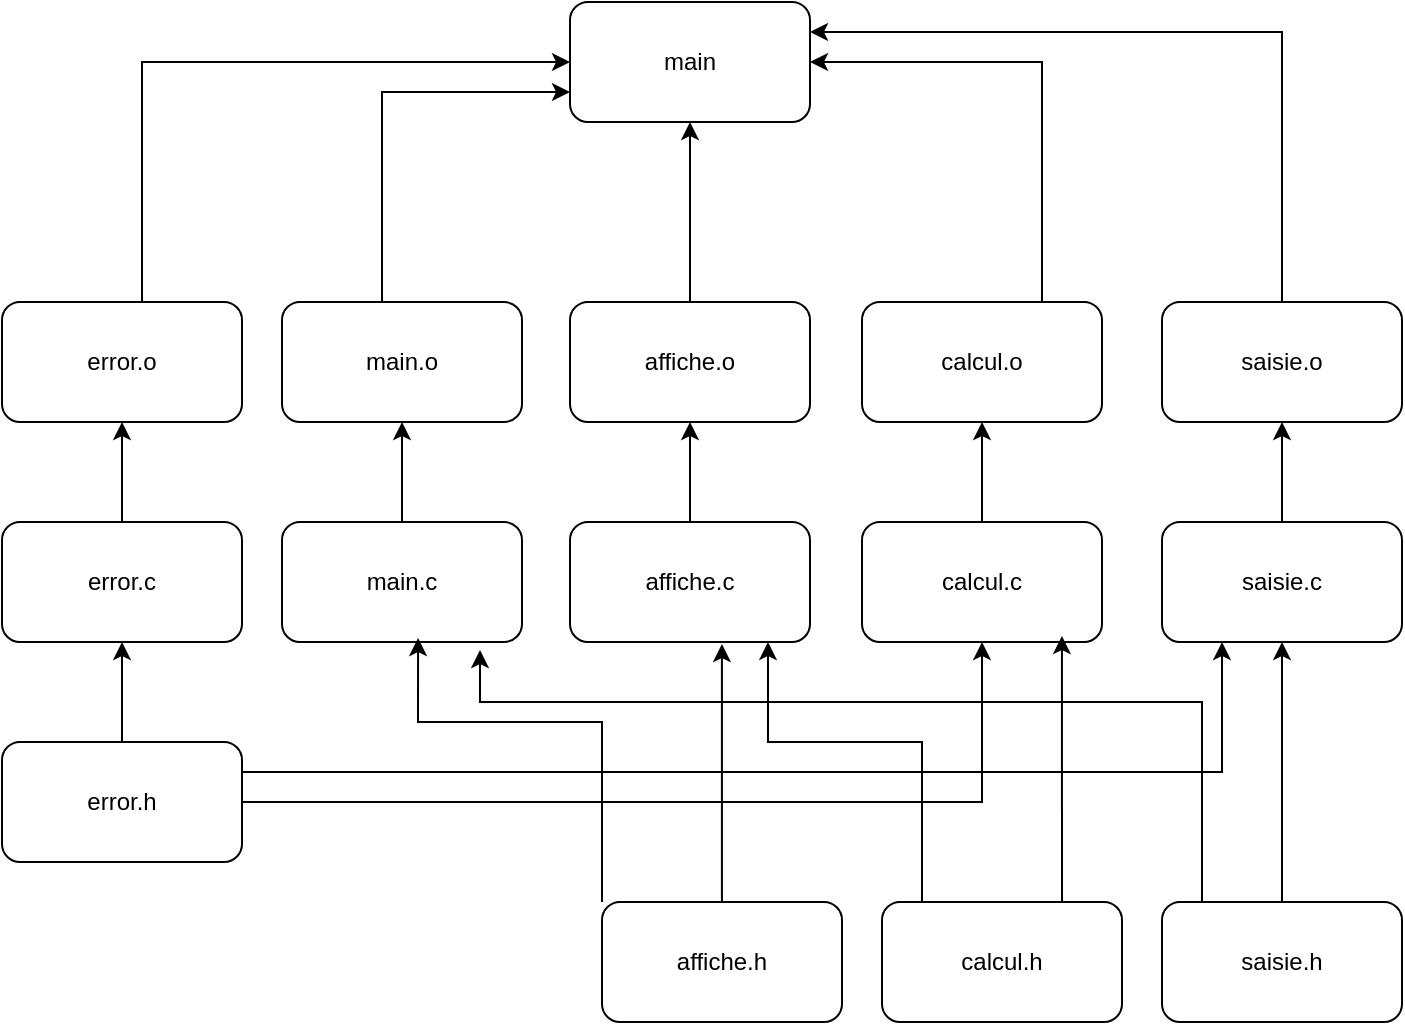 <mxfile version="24.8.1">
  <diagram name="Page-1" id="OvpAMXKQL2L0T2qrA__i">
    <mxGraphModel dx="1400" dy="776" grid="1" gridSize="10" guides="1" tooltips="1" connect="1" arrows="1" fold="1" page="1" pageScale="1" pageWidth="827" pageHeight="1169" math="0" shadow="0">
      <root>
        <mxCell id="0" />
        <mxCell id="1" parent="0" />
        <mxCell id="uzc9sxKopWnoCpD7zDjD-1" value="main" style="rounded=1;whiteSpace=wrap;html=1;" vertex="1" parent="1">
          <mxGeometry x="354" y="420" width="120" height="60" as="geometry" />
        </mxCell>
        <mxCell id="uzc9sxKopWnoCpD7zDjD-8" style="edgeStyle=orthogonalEdgeStyle;rounded=0;orthogonalLoop=1;jettySize=auto;html=1;entryX=0;entryY=0.75;entryDx=0;entryDy=0;" edge="1" parent="1" source="uzc9sxKopWnoCpD7zDjD-2" target="uzc9sxKopWnoCpD7zDjD-1">
          <mxGeometry relative="1" as="geometry">
            <Array as="points">
              <mxPoint x="260" y="465" />
            </Array>
          </mxGeometry>
        </mxCell>
        <mxCell id="uzc9sxKopWnoCpD7zDjD-2" value="main.o" style="rounded=1;whiteSpace=wrap;html=1;" vertex="1" parent="1">
          <mxGeometry x="210" y="570" width="120" height="60" as="geometry" />
        </mxCell>
        <mxCell id="uzc9sxKopWnoCpD7zDjD-9" style="edgeStyle=orthogonalEdgeStyle;rounded=0;orthogonalLoop=1;jettySize=auto;html=1;entryX=0.5;entryY=1;entryDx=0;entryDy=0;" edge="1" parent="1" source="uzc9sxKopWnoCpD7zDjD-3" target="uzc9sxKopWnoCpD7zDjD-1">
          <mxGeometry relative="1" as="geometry" />
        </mxCell>
        <mxCell id="uzc9sxKopWnoCpD7zDjD-3" value="affiche&lt;span style=&quot;background-color: initial;&quot;&gt;.o&lt;/span&gt;" style="rounded=1;whiteSpace=wrap;html=1;" vertex="1" parent="1">
          <mxGeometry x="354" y="570" width="120" height="60" as="geometry" />
        </mxCell>
        <mxCell id="uzc9sxKopWnoCpD7zDjD-10" style="edgeStyle=orthogonalEdgeStyle;rounded=0;orthogonalLoop=1;jettySize=auto;html=1;entryX=1;entryY=0.5;entryDx=0;entryDy=0;" edge="1" parent="1" source="uzc9sxKopWnoCpD7zDjD-4" target="uzc9sxKopWnoCpD7zDjD-1">
          <mxGeometry relative="1" as="geometry">
            <Array as="points">
              <mxPoint x="590" y="450" />
            </Array>
          </mxGeometry>
        </mxCell>
        <mxCell id="uzc9sxKopWnoCpD7zDjD-4" value="calcul.o" style="rounded=1;whiteSpace=wrap;html=1;" vertex="1" parent="1">
          <mxGeometry x="500" y="570" width="120" height="60" as="geometry" />
        </mxCell>
        <mxCell id="uzc9sxKopWnoCpD7zDjD-7" style="edgeStyle=orthogonalEdgeStyle;rounded=0;orthogonalLoop=1;jettySize=auto;html=1;entryX=0;entryY=0.5;entryDx=0;entryDy=0;" edge="1" parent="1" source="uzc9sxKopWnoCpD7zDjD-5" target="uzc9sxKopWnoCpD7zDjD-1">
          <mxGeometry relative="1" as="geometry">
            <Array as="points">
              <mxPoint x="140" y="450" />
            </Array>
          </mxGeometry>
        </mxCell>
        <mxCell id="uzc9sxKopWnoCpD7zDjD-5" value="error.o" style="rounded=1;whiteSpace=wrap;html=1;" vertex="1" parent="1">
          <mxGeometry x="70" y="570" width="120" height="60" as="geometry" />
        </mxCell>
        <mxCell id="uzc9sxKopWnoCpD7zDjD-11" style="edgeStyle=orthogonalEdgeStyle;rounded=0;orthogonalLoop=1;jettySize=auto;html=1;entryX=1;entryY=0.25;entryDx=0;entryDy=0;" edge="1" parent="1" source="uzc9sxKopWnoCpD7zDjD-6" target="uzc9sxKopWnoCpD7zDjD-1">
          <mxGeometry relative="1" as="geometry">
            <Array as="points">
              <mxPoint x="710" y="435" />
            </Array>
          </mxGeometry>
        </mxCell>
        <mxCell id="uzc9sxKopWnoCpD7zDjD-6" value="saisie.o" style="rounded=1;whiteSpace=wrap;html=1;" vertex="1" parent="1">
          <mxGeometry x="650" y="570" width="120" height="60" as="geometry" />
        </mxCell>
        <mxCell id="uzc9sxKopWnoCpD7zDjD-13" style="edgeStyle=orthogonalEdgeStyle;rounded=0;orthogonalLoop=1;jettySize=auto;html=1;entryX=0.5;entryY=1;entryDx=0;entryDy=0;" edge="1" parent="1" source="uzc9sxKopWnoCpD7zDjD-12" target="uzc9sxKopWnoCpD7zDjD-5">
          <mxGeometry relative="1" as="geometry" />
        </mxCell>
        <mxCell id="uzc9sxKopWnoCpD7zDjD-12" value="error.c" style="rounded=1;whiteSpace=wrap;html=1;" vertex="1" parent="1">
          <mxGeometry x="70" y="680" width="120" height="60" as="geometry" />
        </mxCell>
        <mxCell id="uzc9sxKopWnoCpD7zDjD-15" style="edgeStyle=orthogonalEdgeStyle;rounded=0;orthogonalLoop=1;jettySize=auto;html=1;entryX=0.5;entryY=1;entryDx=0;entryDy=0;" edge="1" parent="1" source="uzc9sxKopWnoCpD7zDjD-14" target="uzc9sxKopWnoCpD7zDjD-12">
          <mxGeometry relative="1" as="geometry" />
        </mxCell>
        <mxCell id="uzc9sxKopWnoCpD7zDjD-31" style="edgeStyle=orthogonalEdgeStyle;rounded=0;orthogonalLoop=1;jettySize=auto;html=1;entryX=0.5;entryY=1;entryDx=0;entryDy=0;" edge="1" parent="1" source="uzc9sxKopWnoCpD7zDjD-14" target="uzc9sxKopWnoCpD7zDjD-18">
          <mxGeometry relative="1" as="geometry" />
        </mxCell>
        <mxCell id="uzc9sxKopWnoCpD7zDjD-34" style="edgeStyle=orthogonalEdgeStyle;rounded=0;orthogonalLoop=1;jettySize=auto;html=1;exitX=1;exitY=0.25;exitDx=0;exitDy=0;entryX=0.25;entryY=1;entryDx=0;entryDy=0;" edge="1" parent="1" source="uzc9sxKopWnoCpD7zDjD-14" target="uzc9sxKopWnoCpD7zDjD-20">
          <mxGeometry relative="1" as="geometry" />
        </mxCell>
        <mxCell id="uzc9sxKopWnoCpD7zDjD-14" value="error.h" style="rounded=1;whiteSpace=wrap;html=1;" vertex="1" parent="1">
          <mxGeometry x="70" y="790" width="120" height="60" as="geometry" />
        </mxCell>
        <mxCell id="uzc9sxKopWnoCpD7zDjD-17" style="edgeStyle=orthogonalEdgeStyle;rounded=0;orthogonalLoop=1;jettySize=auto;html=1;entryX=0.5;entryY=1;entryDx=0;entryDy=0;" edge="1" parent="1" source="uzc9sxKopWnoCpD7zDjD-16" target="uzc9sxKopWnoCpD7zDjD-3">
          <mxGeometry relative="1" as="geometry" />
        </mxCell>
        <mxCell id="uzc9sxKopWnoCpD7zDjD-16" value="affiche&lt;span style=&quot;background-color: initial;&quot;&gt;.c&lt;/span&gt;" style="rounded=1;whiteSpace=wrap;html=1;" vertex="1" parent="1">
          <mxGeometry x="354" y="680" width="120" height="60" as="geometry" />
        </mxCell>
        <mxCell id="uzc9sxKopWnoCpD7zDjD-19" style="edgeStyle=orthogonalEdgeStyle;rounded=0;orthogonalLoop=1;jettySize=auto;html=1;entryX=0.5;entryY=1;entryDx=0;entryDy=0;" edge="1" parent="1" source="uzc9sxKopWnoCpD7zDjD-18" target="uzc9sxKopWnoCpD7zDjD-4">
          <mxGeometry relative="1" as="geometry" />
        </mxCell>
        <mxCell id="uzc9sxKopWnoCpD7zDjD-18" value="calcul&lt;span style=&quot;background-color: initial;&quot;&gt;.c&lt;/span&gt;" style="rounded=1;whiteSpace=wrap;html=1;" vertex="1" parent="1">
          <mxGeometry x="500" y="680" width="120" height="60" as="geometry" />
        </mxCell>
        <mxCell id="uzc9sxKopWnoCpD7zDjD-21" style="edgeStyle=orthogonalEdgeStyle;rounded=0;orthogonalLoop=1;jettySize=auto;html=1;entryX=0.5;entryY=1;entryDx=0;entryDy=0;" edge="1" parent="1" source="uzc9sxKopWnoCpD7zDjD-20" target="uzc9sxKopWnoCpD7zDjD-6">
          <mxGeometry relative="1" as="geometry" />
        </mxCell>
        <mxCell id="uzc9sxKopWnoCpD7zDjD-20" value="saisie&lt;span style=&quot;background-color: initial;&quot;&gt;.c&lt;/span&gt;" style="rounded=1;whiteSpace=wrap;html=1;" vertex="1" parent="1">
          <mxGeometry x="650" y="680" width="120" height="60" as="geometry" />
        </mxCell>
        <mxCell id="uzc9sxKopWnoCpD7zDjD-23" style="edgeStyle=orthogonalEdgeStyle;rounded=0;orthogonalLoop=1;jettySize=auto;html=1;entryX=0.5;entryY=1;entryDx=0;entryDy=0;" edge="1" parent="1" source="uzc9sxKopWnoCpD7zDjD-22" target="uzc9sxKopWnoCpD7zDjD-2">
          <mxGeometry relative="1" as="geometry" />
        </mxCell>
        <mxCell id="uzc9sxKopWnoCpD7zDjD-22" value="main&lt;span style=&quot;background-color: initial;&quot;&gt;.c&lt;/span&gt;" style="rounded=1;whiteSpace=wrap;html=1;" vertex="1" parent="1">
          <mxGeometry x="210" y="680" width="120" height="60" as="geometry" />
        </mxCell>
        <mxCell id="uzc9sxKopWnoCpD7zDjD-24" value="affiche.h" style="rounded=1;whiteSpace=wrap;html=1;" vertex="1" parent="1">
          <mxGeometry x="370" y="870" width="120" height="60" as="geometry" />
        </mxCell>
        <mxCell id="uzc9sxKopWnoCpD7zDjD-25" value="calcul&lt;span style=&quot;background-color: initial;&quot;&gt;.h&lt;/span&gt;" style="rounded=1;whiteSpace=wrap;html=1;" vertex="1" parent="1">
          <mxGeometry x="510" y="870" width="120" height="60" as="geometry" />
        </mxCell>
        <mxCell id="uzc9sxKopWnoCpD7zDjD-32" style="edgeStyle=orthogonalEdgeStyle;rounded=0;orthogonalLoop=1;jettySize=auto;html=1;" edge="1" parent="1" source="uzc9sxKopWnoCpD7zDjD-26" target="uzc9sxKopWnoCpD7zDjD-20">
          <mxGeometry relative="1" as="geometry" />
        </mxCell>
        <mxCell id="uzc9sxKopWnoCpD7zDjD-26" value="saisie&lt;span style=&quot;background-color: initial;&quot;&gt;.h&lt;/span&gt;" style="rounded=1;whiteSpace=wrap;html=1;" vertex="1" parent="1">
          <mxGeometry x="650" y="870" width="120" height="60" as="geometry" />
        </mxCell>
        <mxCell id="uzc9sxKopWnoCpD7zDjD-27" style="edgeStyle=orthogonalEdgeStyle;rounded=0;orthogonalLoop=1;jettySize=auto;html=1;entryX=0.633;entryY=1.017;entryDx=0;entryDy=0;entryPerimeter=0;" edge="1" parent="1" source="uzc9sxKopWnoCpD7zDjD-24" target="uzc9sxKopWnoCpD7zDjD-16">
          <mxGeometry relative="1" as="geometry" />
        </mxCell>
        <mxCell id="uzc9sxKopWnoCpD7zDjD-28" style="edgeStyle=orthogonalEdgeStyle;rounded=0;orthogonalLoop=1;jettySize=auto;html=1;entryX=0.825;entryY=1;entryDx=0;entryDy=0;entryPerimeter=0;" edge="1" parent="1" source="uzc9sxKopWnoCpD7zDjD-25" target="uzc9sxKopWnoCpD7zDjD-16">
          <mxGeometry relative="1" as="geometry">
            <Array as="points">
              <mxPoint x="530" y="790" />
              <mxPoint x="453" y="790" />
            </Array>
          </mxGeometry>
        </mxCell>
        <mxCell id="uzc9sxKopWnoCpD7zDjD-30" style="edgeStyle=orthogonalEdgeStyle;rounded=0;orthogonalLoop=1;jettySize=auto;html=1;exitX=0.75;exitY=0;exitDx=0;exitDy=0;entryX=0.833;entryY=0.95;entryDx=0;entryDy=0;entryPerimeter=0;" edge="1" parent="1" source="uzc9sxKopWnoCpD7zDjD-25" target="uzc9sxKopWnoCpD7zDjD-18">
          <mxGeometry relative="1" as="geometry" />
        </mxCell>
        <mxCell id="uzc9sxKopWnoCpD7zDjD-35" style="edgeStyle=orthogonalEdgeStyle;rounded=0;orthogonalLoop=1;jettySize=auto;html=1;exitX=0;exitY=0;exitDx=0;exitDy=0;entryX=0.567;entryY=0.967;entryDx=0;entryDy=0;entryPerimeter=0;" edge="1" parent="1" source="uzc9sxKopWnoCpD7zDjD-24" target="uzc9sxKopWnoCpD7zDjD-22">
          <mxGeometry relative="1" as="geometry">
            <Array as="points">
              <mxPoint x="370" y="780" />
              <mxPoint x="278" y="780" />
            </Array>
          </mxGeometry>
        </mxCell>
        <mxCell id="uzc9sxKopWnoCpD7zDjD-36" style="edgeStyle=orthogonalEdgeStyle;rounded=0;orthogonalLoop=1;jettySize=auto;html=1;exitX=0.25;exitY=0;exitDx=0;exitDy=0;entryX=0.825;entryY=1.067;entryDx=0;entryDy=0;entryPerimeter=0;" edge="1" parent="1" source="uzc9sxKopWnoCpD7zDjD-26" target="uzc9sxKopWnoCpD7zDjD-22">
          <mxGeometry relative="1" as="geometry">
            <Array as="points">
              <mxPoint x="670" y="870" />
              <mxPoint x="670" y="770" />
              <mxPoint x="309" y="770" />
            </Array>
          </mxGeometry>
        </mxCell>
      </root>
    </mxGraphModel>
  </diagram>
</mxfile>
